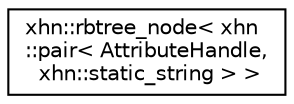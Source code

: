 digraph "Graphical Class Hierarchy"
{
  edge [fontname="Helvetica",fontsize="10",labelfontname="Helvetica",labelfontsize="10"];
  node [fontname="Helvetica",fontsize="10",shape=record];
  rankdir="LR";
  Node1 [label="xhn::rbtree_node\< xhn\l::pair\< AttributeHandle,\l xhn::static_string \> \>",height=0.2,width=0.4,color="black", fillcolor="white", style="filled",URL="$classxhn_1_1rbtree__node.html"];
}
